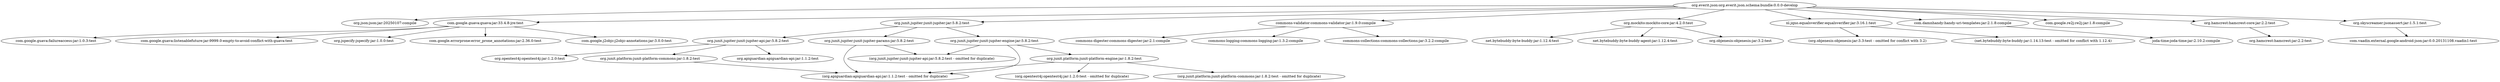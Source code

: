 digraph core {
	"org.everit.json:org.everit.json.schema:bundle:0.0.0-develop" -> "org.json:json:jar:20250107:compile" ; 
	"org.everit.json:org.everit.json.schema:bundle:0.0.0-develop" -> "com.google.guava:guava:jar:33.4.8-jre:test" ; 
	"org.everit.json:org.everit.json.schema:bundle:0.0.0-develop" -> "org.junit.jupiter:junit-jupiter:jar:5.8.2:test" ; 
	"org.everit.json:org.everit.json.schema:bundle:0.0.0-develop" -> "commons-validator:commons-validator:jar:1.9.0:compile" ; 
	"org.everit.json:org.everit.json.schema:bundle:0.0.0-develop" -> "org.mockito:mockito-core:jar:4.2.0:test" ; 
	"org.everit.json:org.everit.json.schema:bundle:0.0.0-develop" -> "nl.jqno.equalsverifier:equalsverifier:jar:3.16.1:test" ; 
	"org.everit.json:org.everit.json.schema:bundle:0.0.0-develop" -> "com.damnhandy:handy-uri-templates:jar:2.1.8:compile" ; 
	"org.everit.json:org.everit.json.schema:bundle:0.0.0-develop" -> "com.google.re2j:re2j:jar:1.8:compile" ; 
	"org.everit.json:org.everit.json.schema:bundle:0.0.0-develop" -> "org.hamcrest:hamcrest-core:jar:2.2:test" ; 
	"org.everit.json:org.everit.json.schema:bundle:0.0.0-develop" -> "org.skyscreamer:jsonassert:jar:1.5.1:test" ; 
	"com.google.guava:guava:jar:33.4.8-jre:test" -> "com.google.guava:failureaccess:jar:1.0.3:test" ; 
	"com.google.guava:guava:jar:33.4.8-jre:test" -> "com.google.guava:listenablefuture:jar:9999.0-empty-to-avoid-conflict-with-guava:test" ; 
	"com.google.guava:guava:jar:33.4.8-jre:test" -> "org.jspecify:jspecify:jar:1.0.0:test" ; 
	"com.google.guava:guava:jar:33.4.8-jre:test" -> "com.google.errorprone:error_prone_annotations:jar:2.36.0:test" ; 
	"com.google.guava:guava:jar:33.4.8-jre:test" -> "com.google.j2objc:j2objc-annotations:jar:3.0.0:test" ; 
	"org.junit.jupiter:junit-jupiter:jar:5.8.2:test" -> "org.junit.jupiter:junit-jupiter-api:jar:5.8.2:test" ; 
	"org.junit.jupiter:junit-jupiter:jar:5.8.2:test" -> "org.junit.jupiter:junit-jupiter-params:jar:5.8.2:test" ; 
	"org.junit.jupiter:junit-jupiter:jar:5.8.2:test" -> "org.junit.jupiter:junit-jupiter-engine:jar:5.8.2:test" ; 
	"org.junit.jupiter:junit-jupiter-api:jar:5.8.2:test" -> "org.opentest4j:opentest4j:jar:1.2.0:test" ; 
	"org.junit.jupiter:junit-jupiter-api:jar:5.8.2:test" -> "org.junit.platform:junit-platform-commons:jar:1.8.2:test" ; 
	"org.junit.jupiter:junit-jupiter-api:jar:5.8.2:test" -> "org.apiguardian:apiguardian-api:jar:1.1.2:test" ; 
	"org.junit.platform:junit-platform-commons:jar:1.8.2:test" -> "(org.apiguardian:apiguardian-api:jar:1.1.2:test - omitted for duplicate)" ; 
	"org.junit.jupiter:junit-jupiter-params:jar:5.8.2:test" -> "(org.junit.jupiter:junit-jupiter-api:jar:5.8.2:test - omitted for duplicate)" ; 
	"org.junit.jupiter:junit-jupiter-params:jar:5.8.2:test" -> "(org.apiguardian:apiguardian-api:jar:1.1.2:test - omitted for duplicate)" ; 
	"org.junit.jupiter:junit-jupiter-engine:jar:5.8.2:test" -> "org.junit.platform:junit-platform-engine:jar:1.8.2:test" ; 
	"org.junit.jupiter:junit-jupiter-engine:jar:5.8.2:test" -> "(org.junit.jupiter:junit-jupiter-api:jar:5.8.2:test - omitted for duplicate)" ; 
	"org.junit.jupiter:junit-jupiter-engine:jar:5.8.2:test" -> "(org.apiguardian:apiguardian-api:jar:1.1.2:test - omitted for duplicate)" ; 
	"org.junit.platform:junit-platform-engine:jar:1.8.2:test" -> "(org.opentest4j:opentest4j:jar:1.2.0:test - omitted for duplicate)" ; 
	"org.junit.platform:junit-platform-engine:jar:1.8.2:test" -> "(org.junit.platform:junit-platform-commons:jar:1.8.2:test - omitted for duplicate)" ; 
	"org.junit.platform:junit-platform-engine:jar:1.8.2:test" -> "(org.apiguardian:apiguardian-api:jar:1.1.2:test - omitted for duplicate)" ; 
	"commons-validator:commons-validator:jar:1.9.0:compile" -> "commons-digester:commons-digester:jar:2.1:compile" ; 
	"commons-validator:commons-validator:jar:1.9.0:compile" -> "commons-logging:commons-logging:jar:1.3.2:compile" ; 
	"commons-validator:commons-validator:jar:1.9.0:compile" -> "commons-collections:commons-collections:jar:3.2.2:compile" ; 
	"org.mockito:mockito-core:jar:4.2.0:test" -> "net.bytebuddy:byte-buddy:jar:1.12.4:test" ; 
	"org.mockito:mockito-core:jar:4.2.0:test" -> "net.bytebuddy:byte-buddy-agent:jar:1.12.4:test" ; 
	"org.mockito:mockito-core:jar:4.2.0:test" -> "org.objenesis:objenesis:jar:3.2:test" ; 
	"nl.jqno.equalsverifier:equalsverifier:jar:3.16.1:test" -> "(org.objenesis:objenesis:jar:3.3:test - omitted for conflict with 3.2)" ; 
	"nl.jqno.equalsverifier:equalsverifier:jar:3.16.1:test" -> "(net.bytebuddy:byte-buddy:jar:1.14.13:test - omitted for conflict with 1.12.4)" ; 
	"com.damnhandy:handy-uri-templates:jar:2.1.8:compile" -> "joda-time:joda-time:jar:2.10.2:compile" ; 
	"org.hamcrest:hamcrest-core:jar:2.2:test" -> "org.hamcrest:hamcrest:jar:2.2:test" ; 
	"org.skyscreamer:jsonassert:jar:1.5.1:test" -> "com.vaadin.external.google:android-json:jar:0.0.20131108.vaadin1:test" ; 
}
digraph vanilla {
	"org.everit.json:org.everit.json.schema.tests.vanilla:jar:0.0.0-develop" -> "org.everit.json:org.everit.json.schema:jar:0.0.0-develop:compile" ; 
	"org.everit.json:org.everit.json.schema.tests.vanilla:jar:0.0.0-develop" -> "commons-io:commons-io:jar:2.7:compile" ; 
	"org.everit.json:org.everit.json.schema.tests.vanilla:jar:0.0.0-develop" -> "org.junit.jupiter:junit-jupiter:jar:5.7.0:compile" ; 
	"org.everit.json:org.everit.json.schema.tests.vanilla:jar:0.0.0-develop" -> "org.reflections:reflections:jar:0.9.10:compile" ; 
	"org.everit.json:org.everit.json.schema.tests.vanilla:jar:0.0.0-develop" -> "org.eclipse.jetty:jetty-servlet:jar:9.3.4.RC0:compile" ; 
	"org.junit.jupiter:junit-jupiter:jar:5.7.0:compile" -> "org.junit.jupiter:junit-jupiter-api:jar:5.7.0:compile (scope not updated to compile)" ; 
	"org.junit.jupiter:junit-jupiter:jar:5.7.0:compile" -> "org.junit.jupiter:junit-jupiter-params:jar:5.7.0:compile" ; 
	"org.junit.jupiter:junit-jupiter:jar:5.7.0:compile" -> "org.junit.jupiter:junit-jupiter-engine:jar:5.7.0:runtime" ; 
	"org.junit.jupiter:junit-jupiter-api:jar:5.7.0:compile (scope not updated to compile)" -> "org.apiguardian:apiguardian-api:jar:1.1.0:compile (scope not updated to compile)" ; 
	"org.junit.jupiter:junit-jupiter-api:jar:5.7.0:compile (scope not updated to compile)" -> "org.opentest4j:opentest4j:jar:1.2.0:compile (scope not updated to compile)" ; 
	"org.junit.jupiter:junit-jupiter-api:jar:5.7.0:compile (scope not updated to compile)" -> "org.junit.platform:junit-platform-commons:jar:1.7.0:compile (scope not updated to compile)" ; 
	"org.junit.platform:junit-platform-commons:jar:1.7.0:compile (scope not updated to compile)" -> "(org.apiguardian:apiguardian-api:jar:1.1.0:compile - omitted for duplicate)" ; 
	"org.junit.jupiter:junit-jupiter-params:jar:5.7.0:compile" -> "(org.apiguardian:apiguardian-api:jar:1.1.0:compile - omitted for duplicate)" ; 
	"org.junit.jupiter:junit-jupiter-params:jar:5.7.0:compile" -> "(org.junit.jupiter:junit-jupiter-api:jar:5.7.0:compile - omitted for duplicate)" ; 
	"org.junit.jupiter:junit-jupiter-engine:jar:5.7.0:runtime" -> "(org.apiguardian:apiguardian-api:jar:1.1.0:runtime - omitted for duplicate)" ; 
	"org.junit.jupiter:junit-jupiter-engine:jar:5.7.0:runtime" -> "org.junit.platform:junit-platform-engine:jar:1.7.0:runtime" ; 
	"org.junit.jupiter:junit-jupiter-engine:jar:5.7.0:runtime" -> "(org.junit.jupiter:junit-jupiter-api:jar:5.7.0:runtime - omitted for duplicate)" ; 
	"org.junit.platform:junit-platform-engine:jar:1.7.0:runtime" -> "(org.apiguardian:apiguardian-api:jar:1.1.0:runtime - omitted for duplicate)" ; 
	"org.junit.platform:junit-platform-engine:jar:1.7.0:runtime" -> "(org.opentest4j:opentest4j:jar:1.2.0:runtime - omitted for duplicate)" ; 
	"org.junit.platform:junit-platform-engine:jar:1.7.0:runtime" -> "(org.junit.platform:junit-platform-commons:jar:1.7.0:runtime - omitted for duplicate)" ; 
	"org.reflections:reflections:jar:0.9.10:compile" -> "com.google.guava:guava:jar:15.0:compile" ; 
	"org.reflections:reflections:jar:0.9.10:compile" -> "org.javassist:javassist:jar:3.19.0-GA:compile" ; 
	"org.reflections:reflections:jar:0.9.10:compile" -> "com.google.code.findbugs:annotations:jar:2.0.1:compile" ; 
	"org.eclipse.jetty:jetty-servlet:jar:9.3.4.RC0:compile" -> "org.eclipse.jetty:jetty-security:jar:9.3.4.RC0:compile" ; 
	"org.eclipse.jetty:jetty-security:jar:9.3.4.RC0:compile" -> "org.eclipse.jetty:jetty-server:jar:9.3.4.RC0:compile" ; 
	"org.eclipse.jetty:jetty-server:jar:9.3.4.RC0:compile" -> "javax.servlet:javax.servlet-api:jar:3.1.0:compile" ; 
	"org.eclipse.jetty:jetty-server:jar:9.3.4.RC0:compile" -> "org.eclipse.jetty:jetty-http:jar:9.3.4.RC0:compile" ; 
	"org.eclipse.jetty:jetty-server:jar:9.3.4.RC0:compile" -> "org.eclipse.jetty:jetty-io:jar:9.3.4.RC0:compile" ; 
	"org.eclipse.jetty:jetty-http:jar:9.3.4.RC0:compile" -> "org.eclipse.jetty:jetty-util:jar:9.3.4.RC0:compile" ; 
	"org.eclipse.jetty:jetty-io:jar:9.3.4.RC0:compile" -> "(org.eclipse.jetty:jetty-util:jar:9.3.4.RC0:compile - omitted for duplicate)" ; 
}
